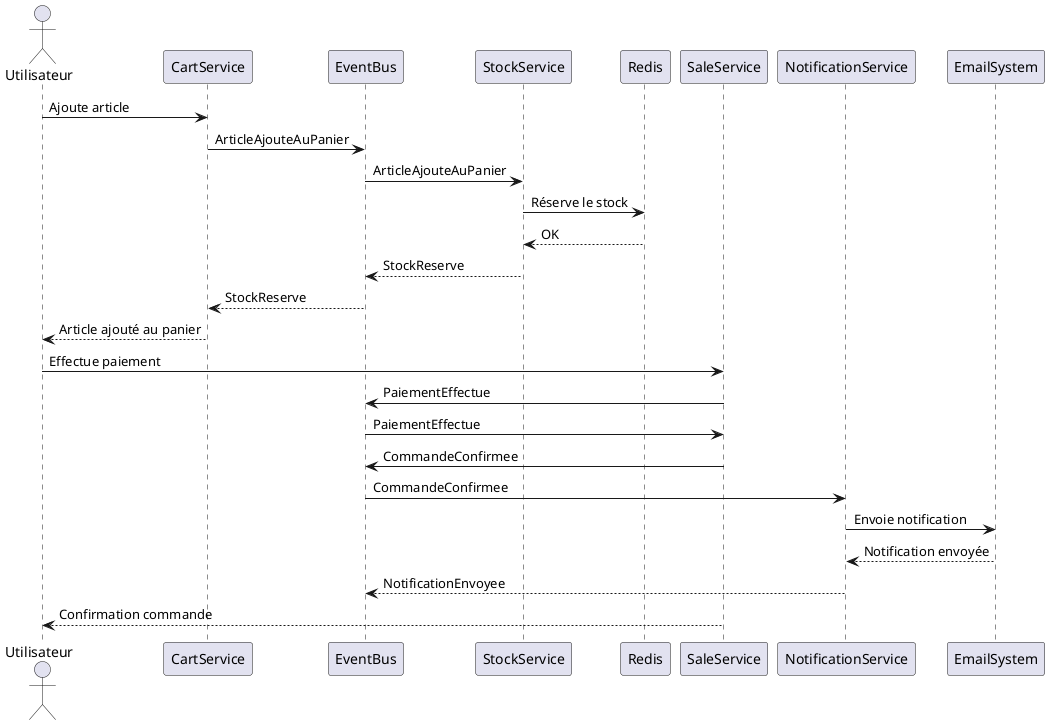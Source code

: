 @startuml
actor Utilisateur

Utilisateur -> CartService : Ajoute article
CartService -> EventBus : ArticleAjouteAuPanier
EventBus -> StockService : ArticleAjouteAuPanier
StockService -> Redis : Réserve le stock
Redis --> StockService : OK
StockService --> EventBus : StockReserve
EventBus --> CartService : StockReserve
CartService --> Utilisateur : Article ajouté au panier

Utilisateur -> SaleService : Effectue paiement
SaleService -> EventBus : PaiementEffectue
EventBus -> SaleService : PaiementEffectue
SaleService -> EventBus : CommandeConfirmee
EventBus -> NotificationService : CommandeConfirmee
NotificationService -> EmailSystem : Envoie notification
EmailSystem --> NotificationService : Notification envoyée
NotificationService --> EventBus : NotificationEnvoyee

SaleService --> Utilisateur : Confirmation commande
@enduml
